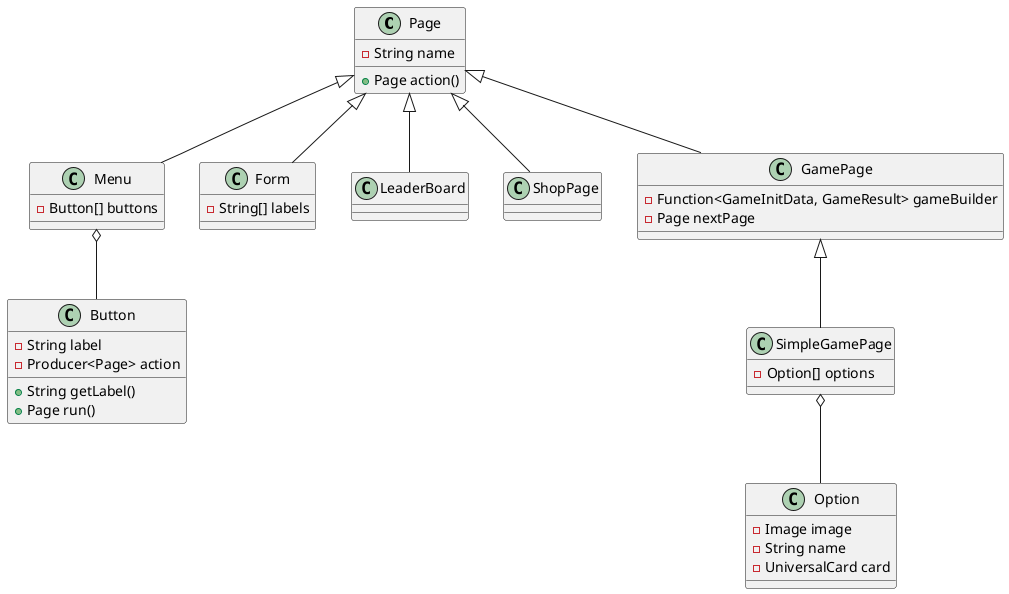 @startuml
class Page {
  -String name
  +Page action()
}

class Menu {
  -Button[] buttons
}
Page <|-- Menu

class Form {
  -String[] labels
}
Page <|-- Form

class LeaderBoard {
}
Page <|-- LeaderBoard

class ShopPage {
}
Page <|-- ShopPage

class GamePage {
  -Function<GameInitData, GameResult> gameBuilder
  -Page nextPage
}
Page <|-- GamePage

class SimpleGamePage {
  -Option[] options
}
GamePage <|-- SimpleGamePage

class Button {
  -String label
  -Producer<Page> action
  +String getLabel()
  +Page run()
}
Menu o-- Button

class Option {
  -Image image
  -String name
  -UniversalCard card
}
SimpleGamePage o-- Option

@enduml